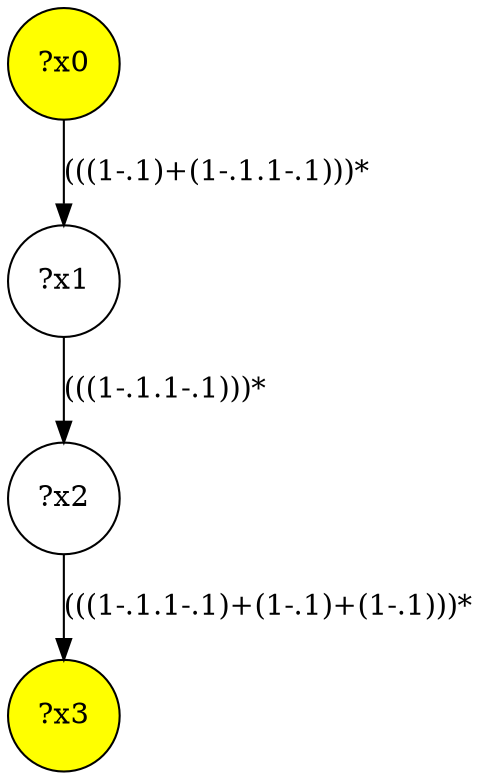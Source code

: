digraph g {
	x0 [fillcolor="yellow", style="filled," shape=circle, label="?x0"];
	x3 [fillcolor="yellow", style="filled," shape=circle, label="?x3"];
	x1 [shape=circle, label="?x1"];
	x0 -> x1 [label="(((1-.1)+(1-.1.1-.1)))*"];
	x2 [shape=circle, label="?x2"];
	x1 -> x2 [label="(((1-.1.1-.1)))*"];
	x2 -> x3 [label="(((1-.1.1-.1)+(1-.1)+(1-.1)))*"];
}
